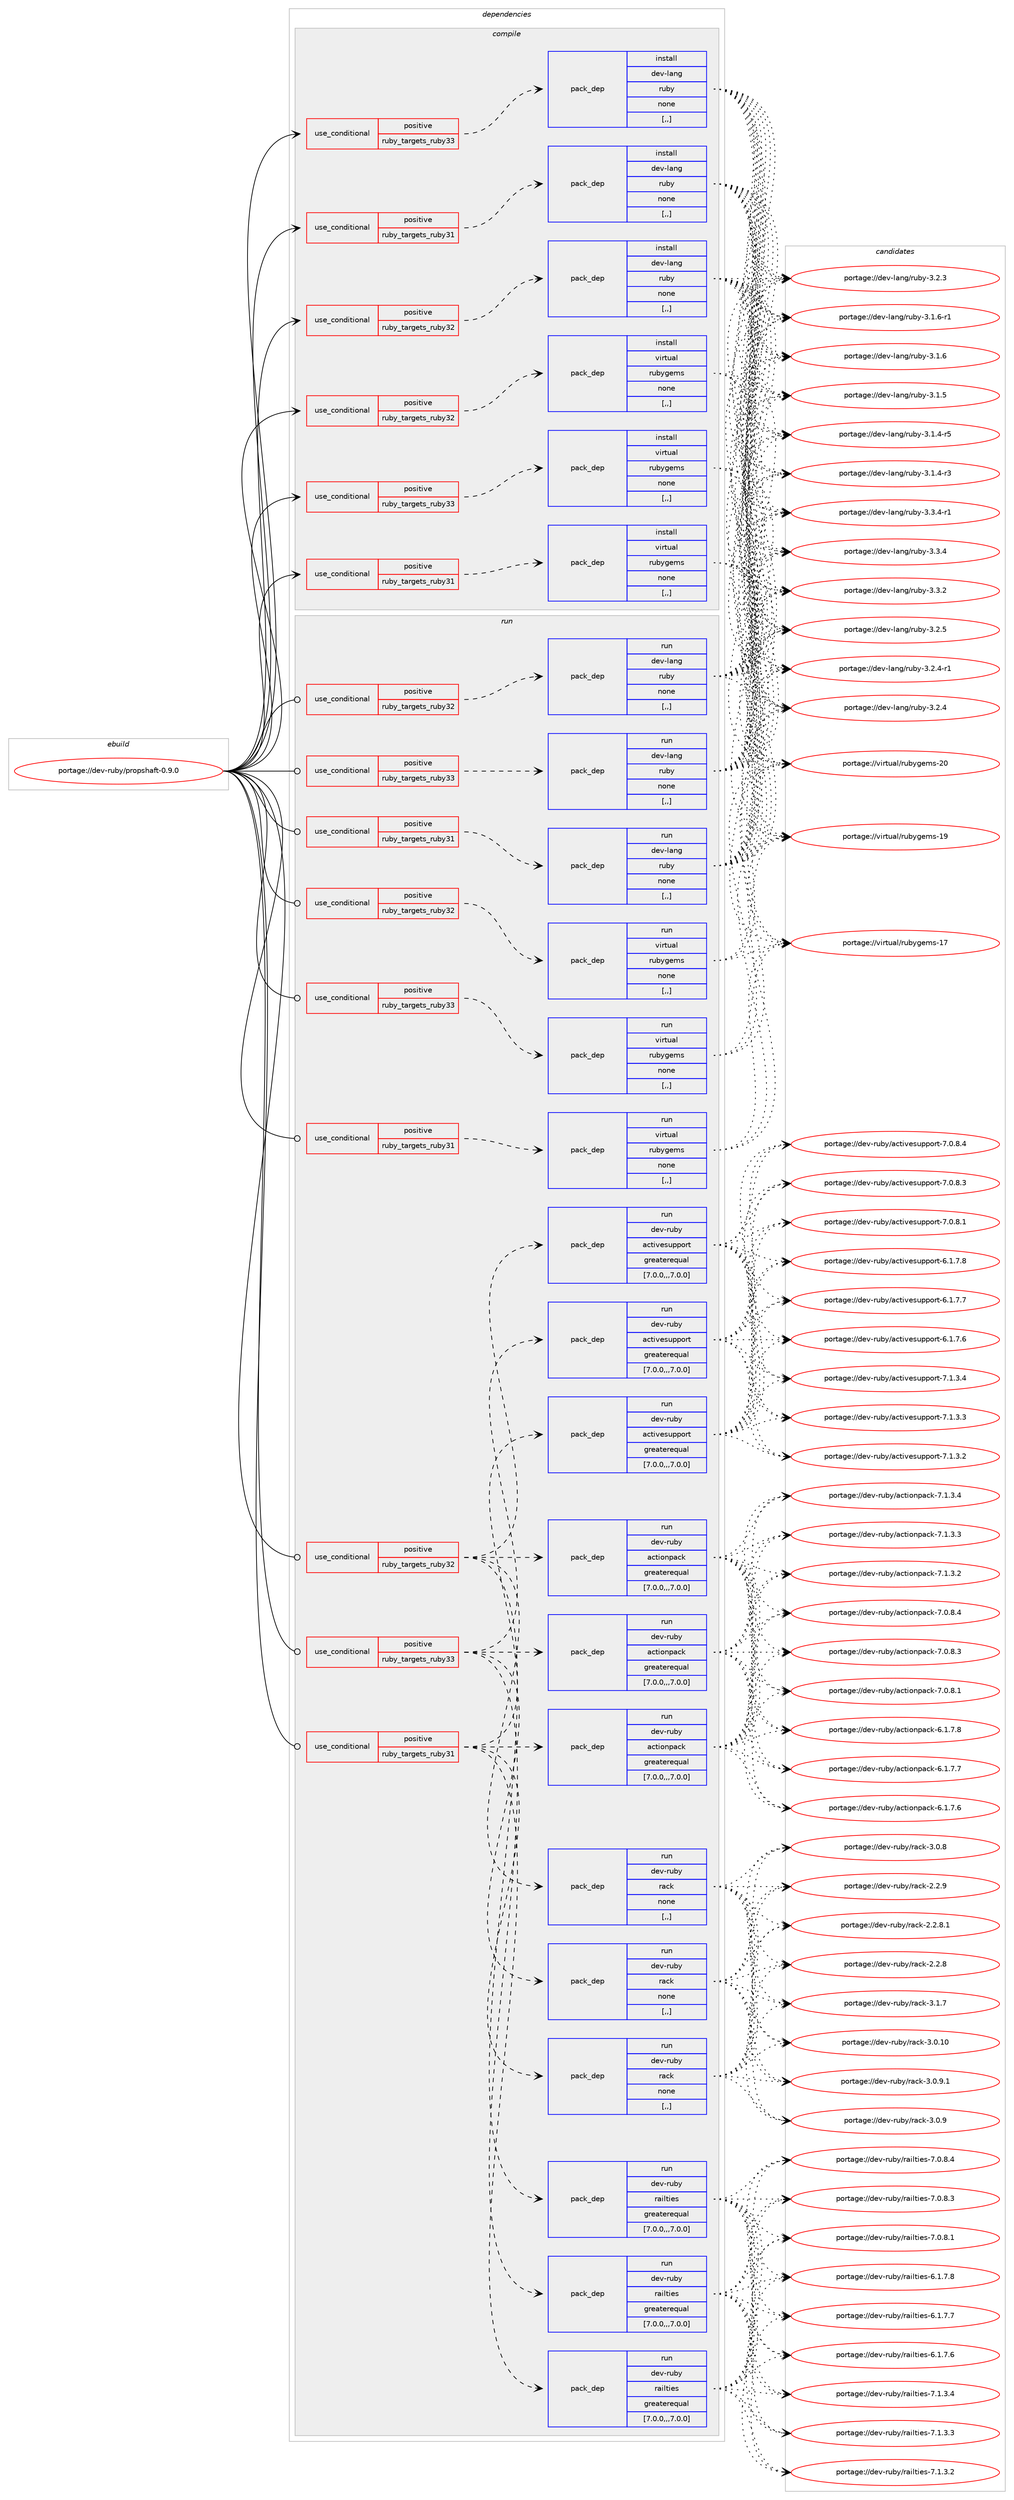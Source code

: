 digraph prolog {

# *************
# Graph options
# *************

newrank=true;
concentrate=true;
compound=true;
graph [rankdir=LR,fontname=Helvetica,fontsize=10,ranksep=1.5];#, ranksep=2.5, nodesep=0.2];
edge  [arrowhead=vee];
node  [fontname=Helvetica,fontsize=10];

# **********
# The ebuild
# **********

subgraph cluster_leftcol {
color=gray;
label=<<i>ebuild</i>>;
id [label="portage://dev-ruby/propshaft-0.9.0", color=red, width=4, href="../dev-ruby/propshaft-0.9.0.svg"];
}

# ****************
# The dependencies
# ****************

subgraph cluster_midcol {
color=gray;
label=<<i>dependencies</i>>;
subgraph cluster_compile {
fillcolor="#eeeeee";
style=filled;
label=<<i>compile</i>>;
subgraph cond52739 {
dependency194597 [label=<<TABLE BORDER="0" CELLBORDER="1" CELLSPACING="0" CELLPADDING="4"><TR><TD ROWSPAN="3" CELLPADDING="10">use_conditional</TD></TR><TR><TD>positive</TD></TR><TR><TD>ruby_targets_ruby31</TD></TR></TABLE>>, shape=none, color=red];
subgraph pack140506 {
dependency194598 [label=<<TABLE BORDER="0" CELLBORDER="1" CELLSPACING="0" CELLPADDING="4" WIDTH="220"><TR><TD ROWSPAN="6" CELLPADDING="30">pack_dep</TD></TR><TR><TD WIDTH="110">install</TD></TR><TR><TD>dev-lang</TD></TR><TR><TD>ruby</TD></TR><TR><TD>none</TD></TR><TR><TD>[,,]</TD></TR></TABLE>>, shape=none, color=blue];
}
dependency194597:e -> dependency194598:w [weight=20,style="dashed",arrowhead="vee"];
}
id:e -> dependency194597:w [weight=20,style="solid",arrowhead="vee"];
subgraph cond52740 {
dependency194599 [label=<<TABLE BORDER="0" CELLBORDER="1" CELLSPACING="0" CELLPADDING="4"><TR><TD ROWSPAN="3" CELLPADDING="10">use_conditional</TD></TR><TR><TD>positive</TD></TR><TR><TD>ruby_targets_ruby31</TD></TR></TABLE>>, shape=none, color=red];
subgraph pack140507 {
dependency194600 [label=<<TABLE BORDER="0" CELLBORDER="1" CELLSPACING="0" CELLPADDING="4" WIDTH="220"><TR><TD ROWSPAN="6" CELLPADDING="30">pack_dep</TD></TR><TR><TD WIDTH="110">install</TD></TR><TR><TD>virtual</TD></TR><TR><TD>rubygems</TD></TR><TR><TD>none</TD></TR><TR><TD>[,,]</TD></TR></TABLE>>, shape=none, color=blue];
}
dependency194599:e -> dependency194600:w [weight=20,style="dashed",arrowhead="vee"];
}
id:e -> dependency194599:w [weight=20,style="solid",arrowhead="vee"];
subgraph cond52741 {
dependency194601 [label=<<TABLE BORDER="0" CELLBORDER="1" CELLSPACING="0" CELLPADDING="4"><TR><TD ROWSPAN="3" CELLPADDING="10">use_conditional</TD></TR><TR><TD>positive</TD></TR><TR><TD>ruby_targets_ruby32</TD></TR></TABLE>>, shape=none, color=red];
subgraph pack140508 {
dependency194602 [label=<<TABLE BORDER="0" CELLBORDER="1" CELLSPACING="0" CELLPADDING="4" WIDTH="220"><TR><TD ROWSPAN="6" CELLPADDING="30">pack_dep</TD></TR><TR><TD WIDTH="110">install</TD></TR><TR><TD>dev-lang</TD></TR><TR><TD>ruby</TD></TR><TR><TD>none</TD></TR><TR><TD>[,,]</TD></TR></TABLE>>, shape=none, color=blue];
}
dependency194601:e -> dependency194602:w [weight=20,style="dashed",arrowhead="vee"];
}
id:e -> dependency194601:w [weight=20,style="solid",arrowhead="vee"];
subgraph cond52742 {
dependency194603 [label=<<TABLE BORDER="0" CELLBORDER="1" CELLSPACING="0" CELLPADDING="4"><TR><TD ROWSPAN="3" CELLPADDING="10">use_conditional</TD></TR><TR><TD>positive</TD></TR><TR><TD>ruby_targets_ruby32</TD></TR></TABLE>>, shape=none, color=red];
subgraph pack140509 {
dependency194604 [label=<<TABLE BORDER="0" CELLBORDER="1" CELLSPACING="0" CELLPADDING="4" WIDTH="220"><TR><TD ROWSPAN="6" CELLPADDING="30">pack_dep</TD></TR><TR><TD WIDTH="110">install</TD></TR><TR><TD>virtual</TD></TR><TR><TD>rubygems</TD></TR><TR><TD>none</TD></TR><TR><TD>[,,]</TD></TR></TABLE>>, shape=none, color=blue];
}
dependency194603:e -> dependency194604:w [weight=20,style="dashed",arrowhead="vee"];
}
id:e -> dependency194603:w [weight=20,style="solid",arrowhead="vee"];
subgraph cond52743 {
dependency194605 [label=<<TABLE BORDER="0" CELLBORDER="1" CELLSPACING="0" CELLPADDING="4"><TR><TD ROWSPAN="3" CELLPADDING="10">use_conditional</TD></TR><TR><TD>positive</TD></TR><TR><TD>ruby_targets_ruby33</TD></TR></TABLE>>, shape=none, color=red];
subgraph pack140510 {
dependency194606 [label=<<TABLE BORDER="0" CELLBORDER="1" CELLSPACING="0" CELLPADDING="4" WIDTH="220"><TR><TD ROWSPAN="6" CELLPADDING="30">pack_dep</TD></TR><TR><TD WIDTH="110">install</TD></TR><TR><TD>dev-lang</TD></TR><TR><TD>ruby</TD></TR><TR><TD>none</TD></TR><TR><TD>[,,]</TD></TR></TABLE>>, shape=none, color=blue];
}
dependency194605:e -> dependency194606:w [weight=20,style="dashed",arrowhead="vee"];
}
id:e -> dependency194605:w [weight=20,style="solid",arrowhead="vee"];
subgraph cond52744 {
dependency194607 [label=<<TABLE BORDER="0" CELLBORDER="1" CELLSPACING="0" CELLPADDING="4"><TR><TD ROWSPAN="3" CELLPADDING="10">use_conditional</TD></TR><TR><TD>positive</TD></TR><TR><TD>ruby_targets_ruby33</TD></TR></TABLE>>, shape=none, color=red];
subgraph pack140511 {
dependency194608 [label=<<TABLE BORDER="0" CELLBORDER="1" CELLSPACING="0" CELLPADDING="4" WIDTH="220"><TR><TD ROWSPAN="6" CELLPADDING="30">pack_dep</TD></TR><TR><TD WIDTH="110">install</TD></TR><TR><TD>virtual</TD></TR><TR><TD>rubygems</TD></TR><TR><TD>none</TD></TR><TR><TD>[,,]</TD></TR></TABLE>>, shape=none, color=blue];
}
dependency194607:e -> dependency194608:w [weight=20,style="dashed",arrowhead="vee"];
}
id:e -> dependency194607:w [weight=20,style="solid",arrowhead="vee"];
}
subgraph cluster_compileandrun {
fillcolor="#eeeeee";
style=filled;
label=<<i>compile and run</i>>;
}
subgraph cluster_run {
fillcolor="#eeeeee";
style=filled;
label=<<i>run</i>>;
subgraph cond52745 {
dependency194609 [label=<<TABLE BORDER="0" CELLBORDER="1" CELLSPACING="0" CELLPADDING="4"><TR><TD ROWSPAN="3" CELLPADDING="10">use_conditional</TD></TR><TR><TD>positive</TD></TR><TR><TD>ruby_targets_ruby31</TD></TR></TABLE>>, shape=none, color=red];
subgraph pack140512 {
dependency194610 [label=<<TABLE BORDER="0" CELLBORDER="1" CELLSPACING="0" CELLPADDING="4" WIDTH="220"><TR><TD ROWSPAN="6" CELLPADDING="30">pack_dep</TD></TR><TR><TD WIDTH="110">run</TD></TR><TR><TD>dev-lang</TD></TR><TR><TD>ruby</TD></TR><TR><TD>none</TD></TR><TR><TD>[,,]</TD></TR></TABLE>>, shape=none, color=blue];
}
dependency194609:e -> dependency194610:w [weight=20,style="dashed",arrowhead="vee"];
}
id:e -> dependency194609:w [weight=20,style="solid",arrowhead="odot"];
subgraph cond52746 {
dependency194611 [label=<<TABLE BORDER="0" CELLBORDER="1" CELLSPACING="0" CELLPADDING="4"><TR><TD ROWSPAN="3" CELLPADDING="10">use_conditional</TD></TR><TR><TD>positive</TD></TR><TR><TD>ruby_targets_ruby31</TD></TR></TABLE>>, shape=none, color=red];
subgraph pack140513 {
dependency194612 [label=<<TABLE BORDER="0" CELLBORDER="1" CELLSPACING="0" CELLPADDING="4" WIDTH="220"><TR><TD ROWSPAN="6" CELLPADDING="30">pack_dep</TD></TR><TR><TD WIDTH="110">run</TD></TR><TR><TD>dev-ruby</TD></TR><TR><TD>actionpack</TD></TR><TR><TD>greaterequal</TD></TR><TR><TD>[7.0.0,,,7.0.0]</TD></TR></TABLE>>, shape=none, color=blue];
}
dependency194611:e -> dependency194612:w [weight=20,style="dashed",arrowhead="vee"];
subgraph pack140514 {
dependency194613 [label=<<TABLE BORDER="0" CELLBORDER="1" CELLSPACING="0" CELLPADDING="4" WIDTH="220"><TR><TD ROWSPAN="6" CELLPADDING="30">pack_dep</TD></TR><TR><TD WIDTH="110">run</TD></TR><TR><TD>dev-ruby</TD></TR><TR><TD>activesupport</TD></TR><TR><TD>greaterequal</TD></TR><TR><TD>[7.0.0,,,7.0.0]</TD></TR></TABLE>>, shape=none, color=blue];
}
dependency194611:e -> dependency194613:w [weight=20,style="dashed",arrowhead="vee"];
subgraph pack140515 {
dependency194614 [label=<<TABLE BORDER="0" CELLBORDER="1" CELLSPACING="0" CELLPADDING="4" WIDTH="220"><TR><TD ROWSPAN="6" CELLPADDING="30">pack_dep</TD></TR><TR><TD WIDTH="110">run</TD></TR><TR><TD>dev-ruby</TD></TR><TR><TD>rack</TD></TR><TR><TD>none</TD></TR><TR><TD>[,,]</TD></TR></TABLE>>, shape=none, color=blue];
}
dependency194611:e -> dependency194614:w [weight=20,style="dashed",arrowhead="vee"];
subgraph pack140516 {
dependency194615 [label=<<TABLE BORDER="0" CELLBORDER="1" CELLSPACING="0" CELLPADDING="4" WIDTH="220"><TR><TD ROWSPAN="6" CELLPADDING="30">pack_dep</TD></TR><TR><TD WIDTH="110">run</TD></TR><TR><TD>dev-ruby</TD></TR><TR><TD>railties</TD></TR><TR><TD>greaterequal</TD></TR><TR><TD>[7.0.0,,,7.0.0]</TD></TR></TABLE>>, shape=none, color=blue];
}
dependency194611:e -> dependency194615:w [weight=20,style="dashed",arrowhead="vee"];
}
id:e -> dependency194611:w [weight=20,style="solid",arrowhead="odot"];
subgraph cond52747 {
dependency194616 [label=<<TABLE BORDER="0" CELLBORDER="1" CELLSPACING="0" CELLPADDING="4"><TR><TD ROWSPAN="3" CELLPADDING="10">use_conditional</TD></TR><TR><TD>positive</TD></TR><TR><TD>ruby_targets_ruby31</TD></TR></TABLE>>, shape=none, color=red];
subgraph pack140517 {
dependency194617 [label=<<TABLE BORDER="0" CELLBORDER="1" CELLSPACING="0" CELLPADDING="4" WIDTH="220"><TR><TD ROWSPAN="6" CELLPADDING="30">pack_dep</TD></TR><TR><TD WIDTH="110">run</TD></TR><TR><TD>virtual</TD></TR><TR><TD>rubygems</TD></TR><TR><TD>none</TD></TR><TR><TD>[,,]</TD></TR></TABLE>>, shape=none, color=blue];
}
dependency194616:e -> dependency194617:w [weight=20,style="dashed",arrowhead="vee"];
}
id:e -> dependency194616:w [weight=20,style="solid",arrowhead="odot"];
subgraph cond52748 {
dependency194618 [label=<<TABLE BORDER="0" CELLBORDER="1" CELLSPACING="0" CELLPADDING="4"><TR><TD ROWSPAN="3" CELLPADDING="10">use_conditional</TD></TR><TR><TD>positive</TD></TR><TR><TD>ruby_targets_ruby32</TD></TR></TABLE>>, shape=none, color=red];
subgraph pack140518 {
dependency194619 [label=<<TABLE BORDER="0" CELLBORDER="1" CELLSPACING="0" CELLPADDING="4" WIDTH="220"><TR><TD ROWSPAN="6" CELLPADDING="30">pack_dep</TD></TR><TR><TD WIDTH="110">run</TD></TR><TR><TD>dev-lang</TD></TR><TR><TD>ruby</TD></TR><TR><TD>none</TD></TR><TR><TD>[,,]</TD></TR></TABLE>>, shape=none, color=blue];
}
dependency194618:e -> dependency194619:w [weight=20,style="dashed",arrowhead="vee"];
}
id:e -> dependency194618:w [weight=20,style="solid",arrowhead="odot"];
subgraph cond52749 {
dependency194620 [label=<<TABLE BORDER="0" CELLBORDER="1" CELLSPACING="0" CELLPADDING="4"><TR><TD ROWSPAN="3" CELLPADDING="10">use_conditional</TD></TR><TR><TD>positive</TD></TR><TR><TD>ruby_targets_ruby32</TD></TR></TABLE>>, shape=none, color=red];
subgraph pack140519 {
dependency194621 [label=<<TABLE BORDER="0" CELLBORDER="1" CELLSPACING="0" CELLPADDING="4" WIDTH="220"><TR><TD ROWSPAN="6" CELLPADDING="30">pack_dep</TD></TR><TR><TD WIDTH="110">run</TD></TR><TR><TD>dev-ruby</TD></TR><TR><TD>actionpack</TD></TR><TR><TD>greaterequal</TD></TR><TR><TD>[7.0.0,,,7.0.0]</TD></TR></TABLE>>, shape=none, color=blue];
}
dependency194620:e -> dependency194621:w [weight=20,style="dashed",arrowhead="vee"];
subgraph pack140520 {
dependency194622 [label=<<TABLE BORDER="0" CELLBORDER="1" CELLSPACING="0" CELLPADDING="4" WIDTH="220"><TR><TD ROWSPAN="6" CELLPADDING="30">pack_dep</TD></TR><TR><TD WIDTH="110">run</TD></TR><TR><TD>dev-ruby</TD></TR><TR><TD>activesupport</TD></TR><TR><TD>greaterequal</TD></TR><TR><TD>[7.0.0,,,7.0.0]</TD></TR></TABLE>>, shape=none, color=blue];
}
dependency194620:e -> dependency194622:w [weight=20,style="dashed",arrowhead="vee"];
subgraph pack140521 {
dependency194623 [label=<<TABLE BORDER="0" CELLBORDER="1" CELLSPACING="0" CELLPADDING="4" WIDTH="220"><TR><TD ROWSPAN="6" CELLPADDING="30">pack_dep</TD></TR><TR><TD WIDTH="110">run</TD></TR><TR><TD>dev-ruby</TD></TR><TR><TD>rack</TD></TR><TR><TD>none</TD></TR><TR><TD>[,,]</TD></TR></TABLE>>, shape=none, color=blue];
}
dependency194620:e -> dependency194623:w [weight=20,style="dashed",arrowhead="vee"];
subgraph pack140522 {
dependency194624 [label=<<TABLE BORDER="0" CELLBORDER="1" CELLSPACING="0" CELLPADDING="4" WIDTH="220"><TR><TD ROWSPAN="6" CELLPADDING="30">pack_dep</TD></TR><TR><TD WIDTH="110">run</TD></TR><TR><TD>dev-ruby</TD></TR><TR><TD>railties</TD></TR><TR><TD>greaterequal</TD></TR><TR><TD>[7.0.0,,,7.0.0]</TD></TR></TABLE>>, shape=none, color=blue];
}
dependency194620:e -> dependency194624:w [weight=20,style="dashed",arrowhead="vee"];
}
id:e -> dependency194620:w [weight=20,style="solid",arrowhead="odot"];
subgraph cond52750 {
dependency194625 [label=<<TABLE BORDER="0" CELLBORDER="1" CELLSPACING="0" CELLPADDING="4"><TR><TD ROWSPAN="3" CELLPADDING="10">use_conditional</TD></TR><TR><TD>positive</TD></TR><TR><TD>ruby_targets_ruby32</TD></TR></TABLE>>, shape=none, color=red];
subgraph pack140523 {
dependency194626 [label=<<TABLE BORDER="0" CELLBORDER="1" CELLSPACING="0" CELLPADDING="4" WIDTH="220"><TR><TD ROWSPAN="6" CELLPADDING="30">pack_dep</TD></TR><TR><TD WIDTH="110">run</TD></TR><TR><TD>virtual</TD></TR><TR><TD>rubygems</TD></TR><TR><TD>none</TD></TR><TR><TD>[,,]</TD></TR></TABLE>>, shape=none, color=blue];
}
dependency194625:e -> dependency194626:w [weight=20,style="dashed",arrowhead="vee"];
}
id:e -> dependency194625:w [weight=20,style="solid",arrowhead="odot"];
subgraph cond52751 {
dependency194627 [label=<<TABLE BORDER="0" CELLBORDER="1" CELLSPACING="0" CELLPADDING="4"><TR><TD ROWSPAN="3" CELLPADDING="10">use_conditional</TD></TR><TR><TD>positive</TD></TR><TR><TD>ruby_targets_ruby33</TD></TR></TABLE>>, shape=none, color=red];
subgraph pack140524 {
dependency194628 [label=<<TABLE BORDER="0" CELLBORDER="1" CELLSPACING="0" CELLPADDING="4" WIDTH="220"><TR><TD ROWSPAN="6" CELLPADDING="30">pack_dep</TD></TR><TR><TD WIDTH="110">run</TD></TR><TR><TD>dev-lang</TD></TR><TR><TD>ruby</TD></TR><TR><TD>none</TD></TR><TR><TD>[,,]</TD></TR></TABLE>>, shape=none, color=blue];
}
dependency194627:e -> dependency194628:w [weight=20,style="dashed",arrowhead="vee"];
}
id:e -> dependency194627:w [weight=20,style="solid",arrowhead="odot"];
subgraph cond52752 {
dependency194629 [label=<<TABLE BORDER="0" CELLBORDER="1" CELLSPACING="0" CELLPADDING="4"><TR><TD ROWSPAN="3" CELLPADDING="10">use_conditional</TD></TR><TR><TD>positive</TD></TR><TR><TD>ruby_targets_ruby33</TD></TR></TABLE>>, shape=none, color=red];
subgraph pack140525 {
dependency194630 [label=<<TABLE BORDER="0" CELLBORDER="1" CELLSPACING="0" CELLPADDING="4" WIDTH="220"><TR><TD ROWSPAN="6" CELLPADDING="30">pack_dep</TD></TR><TR><TD WIDTH="110">run</TD></TR><TR><TD>dev-ruby</TD></TR><TR><TD>actionpack</TD></TR><TR><TD>greaterequal</TD></TR><TR><TD>[7.0.0,,,7.0.0]</TD></TR></TABLE>>, shape=none, color=blue];
}
dependency194629:e -> dependency194630:w [weight=20,style="dashed",arrowhead="vee"];
subgraph pack140526 {
dependency194631 [label=<<TABLE BORDER="0" CELLBORDER="1" CELLSPACING="0" CELLPADDING="4" WIDTH="220"><TR><TD ROWSPAN="6" CELLPADDING="30">pack_dep</TD></TR><TR><TD WIDTH="110">run</TD></TR><TR><TD>dev-ruby</TD></TR><TR><TD>activesupport</TD></TR><TR><TD>greaterequal</TD></TR><TR><TD>[7.0.0,,,7.0.0]</TD></TR></TABLE>>, shape=none, color=blue];
}
dependency194629:e -> dependency194631:w [weight=20,style="dashed",arrowhead="vee"];
subgraph pack140527 {
dependency194632 [label=<<TABLE BORDER="0" CELLBORDER="1" CELLSPACING="0" CELLPADDING="4" WIDTH="220"><TR><TD ROWSPAN="6" CELLPADDING="30">pack_dep</TD></TR><TR><TD WIDTH="110">run</TD></TR><TR><TD>dev-ruby</TD></TR><TR><TD>rack</TD></TR><TR><TD>none</TD></TR><TR><TD>[,,]</TD></TR></TABLE>>, shape=none, color=blue];
}
dependency194629:e -> dependency194632:w [weight=20,style="dashed",arrowhead="vee"];
subgraph pack140528 {
dependency194633 [label=<<TABLE BORDER="0" CELLBORDER="1" CELLSPACING="0" CELLPADDING="4" WIDTH="220"><TR><TD ROWSPAN="6" CELLPADDING="30">pack_dep</TD></TR><TR><TD WIDTH="110">run</TD></TR><TR><TD>dev-ruby</TD></TR><TR><TD>railties</TD></TR><TR><TD>greaterequal</TD></TR><TR><TD>[7.0.0,,,7.0.0]</TD></TR></TABLE>>, shape=none, color=blue];
}
dependency194629:e -> dependency194633:w [weight=20,style="dashed",arrowhead="vee"];
}
id:e -> dependency194629:w [weight=20,style="solid",arrowhead="odot"];
subgraph cond52753 {
dependency194634 [label=<<TABLE BORDER="0" CELLBORDER="1" CELLSPACING="0" CELLPADDING="4"><TR><TD ROWSPAN="3" CELLPADDING="10">use_conditional</TD></TR><TR><TD>positive</TD></TR><TR><TD>ruby_targets_ruby33</TD></TR></TABLE>>, shape=none, color=red];
subgraph pack140529 {
dependency194635 [label=<<TABLE BORDER="0" CELLBORDER="1" CELLSPACING="0" CELLPADDING="4" WIDTH="220"><TR><TD ROWSPAN="6" CELLPADDING="30">pack_dep</TD></TR><TR><TD WIDTH="110">run</TD></TR><TR><TD>virtual</TD></TR><TR><TD>rubygems</TD></TR><TR><TD>none</TD></TR><TR><TD>[,,]</TD></TR></TABLE>>, shape=none, color=blue];
}
dependency194634:e -> dependency194635:w [weight=20,style="dashed",arrowhead="vee"];
}
id:e -> dependency194634:w [weight=20,style="solid",arrowhead="odot"];
}
}

# **************
# The candidates
# **************

subgraph cluster_choices {
rank=same;
color=gray;
label=<<i>candidates</i>>;

subgraph choice140506 {
color=black;
nodesep=1;
choice100101118451089711010347114117981214551465146524511449 [label="portage://dev-lang/ruby-3.3.4-r1", color=red, width=4,href="../dev-lang/ruby-3.3.4-r1.svg"];
choice10010111845108971101034711411798121455146514652 [label="portage://dev-lang/ruby-3.3.4", color=red, width=4,href="../dev-lang/ruby-3.3.4.svg"];
choice10010111845108971101034711411798121455146514650 [label="portage://dev-lang/ruby-3.3.2", color=red, width=4,href="../dev-lang/ruby-3.3.2.svg"];
choice10010111845108971101034711411798121455146504653 [label="portage://dev-lang/ruby-3.2.5", color=red, width=4,href="../dev-lang/ruby-3.2.5.svg"];
choice100101118451089711010347114117981214551465046524511449 [label="portage://dev-lang/ruby-3.2.4-r1", color=red, width=4,href="../dev-lang/ruby-3.2.4-r1.svg"];
choice10010111845108971101034711411798121455146504652 [label="portage://dev-lang/ruby-3.2.4", color=red, width=4,href="../dev-lang/ruby-3.2.4.svg"];
choice10010111845108971101034711411798121455146504651 [label="portage://dev-lang/ruby-3.2.3", color=red, width=4,href="../dev-lang/ruby-3.2.3.svg"];
choice100101118451089711010347114117981214551464946544511449 [label="portage://dev-lang/ruby-3.1.6-r1", color=red, width=4,href="../dev-lang/ruby-3.1.6-r1.svg"];
choice10010111845108971101034711411798121455146494654 [label="portage://dev-lang/ruby-3.1.6", color=red, width=4,href="../dev-lang/ruby-3.1.6.svg"];
choice10010111845108971101034711411798121455146494653 [label="portage://dev-lang/ruby-3.1.5", color=red, width=4,href="../dev-lang/ruby-3.1.5.svg"];
choice100101118451089711010347114117981214551464946524511453 [label="portage://dev-lang/ruby-3.1.4-r5", color=red, width=4,href="../dev-lang/ruby-3.1.4-r5.svg"];
choice100101118451089711010347114117981214551464946524511451 [label="portage://dev-lang/ruby-3.1.4-r3", color=red, width=4,href="../dev-lang/ruby-3.1.4-r3.svg"];
dependency194598:e -> choice100101118451089711010347114117981214551465146524511449:w [style=dotted,weight="100"];
dependency194598:e -> choice10010111845108971101034711411798121455146514652:w [style=dotted,weight="100"];
dependency194598:e -> choice10010111845108971101034711411798121455146514650:w [style=dotted,weight="100"];
dependency194598:e -> choice10010111845108971101034711411798121455146504653:w [style=dotted,weight="100"];
dependency194598:e -> choice100101118451089711010347114117981214551465046524511449:w [style=dotted,weight="100"];
dependency194598:e -> choice10010111845108971101034711411798121455146504652:w [style=dotted,weight="100"];
dependency194598:e -> choice10010111845108971101034711411798121455146504651:w [style=dotted,weight="100"];
dependency194598:e -> choice100101118451089711010347114117981214551464946544511449:w [style=dotted,weight="100"];
dependency194598:e -> choice10010111845108971101034711411798121455146494654:w [style=dotted,weight="100"];
dependency194598:e -> choice10010111845108971101034711411798121455146494653:w [style=dotted,weight="100"];
dependency194598:e -> choice100101118451089711010347114117981214551464946524511453:w [style=dotted,weight="100"];
dependency194598:e -> choice100101118451089711010347114117981214551464946524511451:w [style=dotted,weight="100"];
}
subgraph choice140507 {
color=black;
nodesep=1;
choice118105114116117971084711411798121103101109115455048 [label="portage://virtual/rubygems-20", color=red, width=4,href="../virtual/rubygems-20.svg"];
choice118105114116117971084711411798121103101109115454957 [label="portage://virtual/rubygems-19", color=red, width=4,href="../virtual/rubygems-19.svg"];
choice118105114116117971084711411798121103101109115454955 [label="portage://virtual/rubygems-17", color=red, width=4,href="../virtual/rubygems-17.svg"];
dependency194600:e -> choice118105114116117971084711411798121103101109115455048:w [style=dotted,weight="100"];
dependency194600:e -> choice118105114116117971084711411798121103101109115454957:w [style=dotted,weight="100"];
dependency194600:e -> choice118105114116117971084711411798121103101109115454955:w [style=dotted,weight="100"];
}
subgraph choice140508 {
color=black;
nodesep=1;
choice100101118451089711010347114117981214551465146524511449 [label="portage://dev-lang/ruby-3.3.4-r1", color=red, width=4,href="../dev-lang/ruby-3.3.4-r1.svg"];
choice10010111845108971101034711411798121455146514652 [label="portage://dev-lang/ruby-3.3.4", color=red, width=4,href="../dev-lang/ruby-3.3.4.svg"];
choice10010111845108971101034711411798121455146514650 [label="portage://dev-lang/ruby-3.3.2", color=red, width=4,href="../dev-lang/ruby-3.3.2.svg"];
choice10010111845108971101034711411798121455146504653 [label="portage://dev-lang/ruby-3.2.5", color=red, width=4,href="../dev-lang/ruby-3.2.5.svg"];
choice100101118451089711010347114117981214551465046524511449 [label="portage://dev-lang/ruby-3.2.4-r1", color=red, width=4,href="../dev-lang/ruby-3.2.4-r1.svg"];
choice10010111845108971101034711411798121455146504652 [label="portage://dev-lang/ruby-3.2.4", color=red, width=4,href="../dev-lang/ruby-3.2.4.svg"];
choice10010111845108971101034711411798121455146504651 [label="portage://dev-lang/ruby-3.2.3", color=red, width=4,href="../dev-lang/ruby-3.2.3.svg"];
choice100101118451089711010347114117981214551464946544511449 [label="portage://dev-lang/ruby-3.1.6-r1", color=red, width=4,href="../dev-lang/ruby-3.1.6-r1.svg"];
choice10010111845108971101034711411798121455146494654 [label="portage://dev-lang/ruby-3.1.6", color=red, width=4,href="../dev-lang/ruby-3.1.6.svg"];
choice10010111845108971101034711411798121455146494653 [label="portage://dev-lang/ruby-3.1.5", color=red, width=4,href="../dev-lang/ruby-3.1.5.svg"];
choice100101118451089711010347114117981214551464946524511453 [label="portage://dev-lang/ruby-3.1.4-r5", color=red, width=4,href="../dev-lang/ruby-3.1.4-r5.svg"];
choice100101118451089711010347114117981214551464946524511451 [label="portage://dev-lang/ruby-3.1.4-r3", color=red, width=4,href="../dev-lang/ruby-3.1.4-r3.svg"];
dependency194602:e -> choice100101118451089711010347114117981214551465146524511449:w [style=dotted,weight="100"];
dependency194602:e -> choice10010111845108971101034711411798121455146514652:w [style=dotted,weight="100"];
dependency194602:e -> choice10010111845108971101034711411798121455146514650:w [style=dotted,weight="100"];
dependency194602:e -> choice10010111845108971101034711411798121455146504653:w [style=dotted,weight="100"];
dependency194602:e -> choice100101118451089711010347114117981214551465046524511449:w [style=dotted,weight="100"];
dependency194602:e -> choice10010111845108971101034711411798121455146504652:w [style=dotted,weight="100"];
dependency194602:e -> choice10010111845108971101034711411798121455146504651:w [style=dotted,weight="100"];
dependency194602:e -> choice100101118451089711010347114117981214551464946544511449:w [style=dotted,weight="100"];
dependency194602:e -> choice10010111845108971101034711411798121455146494654:w [style=dotted,weight="100"];
dependency194602:e -> choice10010111845108971101034711411798121455146494653:w [style=dotted,weight="100"];
dependency194602:e -> choice100101118451089711010347114117981214551464946524511453:w [style=dotted,weight="100"];
dependency194602:e -> choice100101118451089711010347114117981214551464946524511451:w [style=dotted,weight="100"];
}
subgraph choice140509 {
color=black;
nodesep=1;
choice118105114116117971084711411798121103101109115455048 [label="portage://virtual/rubygems-20", color=red, width=4,href="../virtual/rubygems-20.svg"];
choice118105114116117971084711411798121103101109115454957 [label="portage://virtual/rubygems-19", color=red, width=4,href="../virtual/rubygems-19.svg"];
choice118105114116117971084711411798121103101109115454955 [label="portage://virtual/rubygems-17", color=red, width=4,href="../virtual/rubygems-17.svg"];
dependency194604:e -> choice118105114116117971084711411798121103101109115455048:w [style=dotted,weight="100"];
dependency194604:e -> choice118105114116117971084711411798121103101109115454957:w [style=dotted,weight="100"];
dependency194604:e -> choice118105114116117971084711411798121103101109115454955:w [style=dotted,weight="100"];
}
subgraph choice140510 {
color=black;
nodesep=1;
choice100101118451089711010347114117981214551465146524511449 [label="portage://dev-lang/ruby-3.3.4-r1", color=red, width=4,href="../dev-lang/ruby-3.3.4-r1.svg"];
choice10010111845108971101034711411798121455146514652 [label="portage://dev-lang/ruby-3.3.4", color=red, width=4,href="../dev-lang/ruby-3.3.4.svg"];
choice10010111845108971101034711411798121455146514650 [label="portage://dev-lang/ruby-3.3.2", color=red, width=4,href="../dev-lang/ruby-3.3.2.svg"];
choice10010111845108971101034711411798121455146504653 [label="portage://dev-lang/ruby-3.2.5", color=red, width=4,href="../dev-lang/ruby-3.2.5.svg"];
choice100101118451089711010347114117981214551465046524511449 [label="portage://dev-lang/ruby-3.2.4-r1", color=red, width=4,href="../dev-lang/ruby-3.2.4-r1.svg"];
choice10010111845108971101034711411798121455146504652 [label="portage://dev-lang/ruby-3.2.4", color=red, width=4,href="../dev-lang/ruby-3.2.4.svg"];
choice10010111845108971101034711411798121455146504651 [label="portage://dev-lang/ruby-3.2.3", color=red, width=4,href="../dev-lang/ruby-3.2.3.svg"];
choice100101118451089711010347114117981214551464946544511449 [label="portage://dev-lang/ruby-3.1.6-r1", color=red, width=4,href="../dev-lang/ruby-3.1.6-r1.svg"];
choice10010111845108971101034711411798121455146494654 [label="portage://dev-lang/ruby-3.1.6", color=red, width=4,href="../dev-lang/ruby-3.1.6.svg"];
choice10010111845108971101034711411798121455146494653 [label="portage://dev-lang/ruby-3.1.5", color=red, width=4,href="../dev-lang/ruby-3.1.5.svg"];
choice100101118451089711010347114117981214551464946524511453 [label="portage://dev-lang/ruby-3.1.4-r5", color=red, width=4,href="../dev-lang/ruby-3.1.4-r5.svg"];
choice100101118451089711010347114117981214551464946524511451 [label="portage://dev-lang/ruby-3.1.4-r3", color=red, width=4,href="../dev-lang/ruby-3.1.4-r3.svg"];
dependency194606:e -> choice100101118451089711010347114117981214551465146524511449:w [style=dotted,weight="100"];
dependency194606:e -> choice10010111845108971101034711411798121455146514652:w [style=dotted,weight="100"];
dependency194606:e -> choice10010111845108971101034711411798121455146514650:w [style=dotted,weight="100"];
dependency194606:e -> choice10010111845108971101034711411798121455146504653:w [style=dotted,weight="100"];
dependency194606:e -> choice100101118451089711010347114117981214551465046524511449:w [style=dotted,weight="100"];
dependency194606:e -> choice10010111845108971101034711411798121455146504652:w [style=dotted,weight="100"];
dependency194606:e -> choice10010111845108971101034711411798121455146504651:w [style=dotted,weight="100"];
dependency194606:e -> choice100101118451089711010347114117981214551464946544511449:w [style=dotted,weight="100"];
dependency194606:e -> choice10010111845108971101034711411798121455146494654:w [style=dotted,weight="100"];
dependency194606:e -> choice10010111845108971101034711411798121455146494653:w [style=dotted,weight="100"];
dependency194606:e -> choice100101118451089711010347114117981214551464946524511453:w [style=dotted,weight="100"];
dependency194606:e -> choice100101118451089711010347114117981214551464946524511451:w [style=dotted,weight="100"];
}
subgraph choice140511 {
color=black;
nodesep=1;
choice118105114116117971084711411798121103101109115455048 [label="portage://virtual/rubygems-20", color=red, width=4,href="../virtual/rubygems-20.svg"];
choice118105114116117971084711411798121103101109115454957 [label="portage://virtual/rubygems-19", color=red, width=4,href="../virtual/rubygems-19.svg"];
choice118105114116117971084711411798121103101109115454955 [label="portage://virtual/rubygems-17", color=red, width=4,href="../virtual/rubygems-17.svg"];
dependency194608:e -> choice118105114116117971084711411798121103101109115455048:w [style=dotted,weight="100"];
dependency194608:e -> choice118105114116117971084711411798121103101109115454957:w [style=dotted,weight="100"];
dependency194608:e -> choice118105114116117971084711411798121103101109115454955:w [style=dotted,weight="100"];
}
subgraph choice140512 {
color=black;
nodesep=1;
choice100101118451089711010347114117981214551465146524511449 [label="portage://dev-lang/ruby-3.3.4-r1", color=red, width=4,href="../dev-lang/ruby-3.3.4-r1.svg"];
choice10010111845108971101034711411798121455146514652 [label="portage://dev-lang/ruby-3.3.4", color=red, width=4,href="../dev-lang/ruby-3.3.4.svg"];
choice10010111845108971101034711411798121455146514650 [label="portage://dev-lang/ruby-3.3.2", color=red, width=4,href="../dev-lang/ruby-3.3.2.svg"];
choice10010111845108971101034711411798121455146504653 [label="portage://dev-lang/ruby-3.2.5", color=red, width=4,href="../dev-lang/ruby-3.2.5.svg"];
choice100101118451089711010347114117981214551465046524511449 [label="portage://dev-lang/ruby-3.2.4-r1", color=red, width=4,href="../dev-lang/ruby-3.2.4-r1.svg"];
choice10010111845108971101034711411798121455146504652 [label="portage://dev-lang/ruby-3.2.4", color=red, width=4,href="../dev-lang/ruby-3.2.4.svg"];
choice10010111845108971101034711411798121455146504651 [label="portage://dev-lang/ruby-3.2.3", color=red, width=4,href="../dev-lang/ruby-3.2.3.svg"];
choice100101118451089711010347114117981214551464946544511449 [label="portage://dev-lang/ruby-3.1.6-r1", color=red, width=4,href="../dev-lang/ruby-3.1.6-r1.svg"];
choice10010111845108971101034711411798121455146494654 [label="portage://dev-lang/ruby-3.1.6", color=red, width=4,href="../dev-lang/ruby-3.1.6.svg"];
choice10010111845108971101034711411798121455146494653 [label="portage://dev-lang/ruby-3.1.5", color=red, width=4,href="../dev-lang/ruby-3.1.5.svg"];
choice100101118451089711010347114117981214551464946524511453 [label="portage://dev-lang/ruby-3.1.4-r5", color=red, width=4,href="../dev-lang/ruby-3.1.4-r5.svg"];
choice100101118451089711010347114117981214551464946524511451 [label="portage://dev-lang/ruby-3.1.4-r3", color=red, width=4,href="../dev-lang/ruby-3.1.4-r3.svg"];
dependency194610:e -> choice100101118451089711010347114117981214551465146524511449:w [style=dotted,weight="100"];
dependency194610:e -> choice10010111845108971101034711411798121455146514652:w [style=dotted,weight="100"];
dependency194610:e -> choice10010111845108971101034711411798121455146514650:w [style=dotted,weight="100"];
dependency194610:e -> choice10010111845108971101034711411798121455146504653:w [style=dotted,weight="100"];
dependency194610:e -> choice100101118451089711010347114117981214551465046524511449:w [style=dotted,weight="100"];
dependency194610:e -> choice10010111845108971101034711411798121455146504652:w [style=dotted,weight="100"];
dependency194610:e -> choice10010111845108971101034711411798121455146504651:w [style=dotted,weight="100"];
dependency194610:e -> choice100101118451089711010347114117981214551464946544511449:w [style=dotted,weight="100"];
dependency194610:e -> choice10010111845108971101034711411798121455146494654:w [style=dotted,weight="100"];
dependency194610:e -> choice10010111845108971101034711411798121455146494653:w [style=dotted,weight="100"];
dependency194610:e -> choice100101118451089711010347114117981214551464946524511453:w [style=dotted,weight="100"];
dependency194610:e -> choice100101118451089711010347114117981214551464946524511451:w [style=dotted,weight="100"];
}
subgraph choice140513 {
color=black;
nodesep=1;
choice100101118451141179812147979911610511111011297991074555464946514652 [label="portage://dev-ruby/actionpack-7.1.3.4", color=red, width=4,href="../dev-ruby/actionpack-7.1.3.4.svg"];
choice100101118451141179812147979911610511111011297991074555464946514651 [label="portage://dev-ruby/actionpack-7.1.3.3", color=red, width=4,href="../dev-ruby/actionpack-7.1.3.3.svg"];
choice100101118451141179812147979911610511111011297991074555464946514650 [label="portage://dev-ruby/actionpack-7.1.3.2", color=red, width=4,href="../dev-ruby/actionpack-7.1.3.2.svg"];
choice100101118451141179812147979911610511111011297991074555464846564652 [label="portage://dev-ruby/actionpack-7.0.8.4", color=red, width=4,href="../dev-ruby/actionpack-7.0.8.4.svg"];
choice100101118451141179812147979911610511111011297991074555464846564651 [label="portage://dev-ruby/actionpack-7.0.8.3", color=red, width=4,href="../dev-ruby/actionpack-7.0.8.3.svg"];
choice100101118451141179812147979911610511111011297991074555464846564649 [label="portage://dev-ruby/actionpack-7.0.8.1", color=red, width=4,href="../dev-ruby/actionpack-7.0.8.1.svg"];
choice100101118451141179812147979911610511111011297991074554464946554656 [label="portage://dev-ruby/actionpack-6.1.7.8", color=red, width=4,href="../dev-ruby/actionpack-6.1.7.8.svg"];
choice100101118451141179812147979911610511111011297991074554464946554655 [label="portage://dev-ruby/actionpack-6.1.7.7", color=red, width=4,href="../dev-ruby/actionpack-6.1.7.7.svg"];
choice100101118451141179812147979911610511111011297991074554464946554654 [label="portage://dev-ruby/actionpack-6.1.7.6", color=red, width=4,href="../dev-ruby/actionpack-6.1.7.6.svg"];
dependency194612:e -> choice100101118451141179812147979911610511111011297991074555464946514652:w [style=dotted,weight="100"];
dependency194612:e -> choice100101118451141179812147979911610511111011297991074555464946514651:w [style=dotted,weight="100"];
dependency194612:e -> choice100101118451141179812147979911610511111011297991074555464946514650:w [style=dotted,weight="100"];
dependency194612:e -> choice100101118451141179812147979911610511111011297991074555464846564652:w [style=dotted,weight="100"];
dependency194612:e -> choice100101118451141179812147979911610511111011297991074555464846564651:w [style=dotted,weight="100"];
dependency194612:e -> choice100101118451141179812147979911610511111011297991074555464846564649:w [style=dotted,weight="100"];
dependency194612:e -> choice100101118451141179812147979911610511111011297991074554464946554656:w [style=dotted,weight="100"];
dependency194612:e -> choice100101118451141179812147979911610511111011297991074554464946554655:w [style=dotted,weight="100"];
dependency194612:e -> choice100101118451141179812147979911610511111011297991074554464946554654:w [style=dotted,weight="100"];
}
subgraph choice140514 {
color=black;
nodesep=1;
choice10010111845114117981214797991161051181011151171121121111141164555464946514652 [label="portage://dev-ruby/activesupport-7.1.3.4", color=red, width=4,href="../dev-ruby/activesupport-7.1.3.4.svg"];
choice10010111845114117981214797991161051181011151171121121111141164555464946514651 [label="portage://dev-ruby/activesupport-7.1.3.3", color=red, width=4,href="../dev-ruby/activesupport-7.1.3.3.svg"];
choice10010111845114117981214797991161051181011151171121121111141164555464946514650 [label="portage://dev-ruby/activesupport-7.1.3.2", color=red, width=4,href="../dev-ruby/activesupport-7.1.3.2.svg"];
choice10010111845114117981214797991161051181011151171121121111141164555464846564652 [label="portage://dev-ruby/activesupport-7.0.8.4", color=red, width=4,href="../dev-ruby/activesupport-7.0.8.4.svg"];
choice10010111845114117981214797991161051181011151171121121111141164555464846564651 [label="portage://dev-ruby/activesupport-7.0.8.3", color=red, width=4,href="../dev-ruby/activesupport-7.0.8.3.svg"];
choice10010111845114117981214797991161051181011151171121121111141164555464846564649 [label="portage://dev-ruby/activesupport-7.0.8.1", color=red, width=4,href="../dev-ruby/activesupport-7.0.8.1.svg"];
choice10010111845114117981214797991161051181011151171121121111141164554464946554656 [label="portage://dev-ruby/activesupport-6.1.7.8", color=red, width=4,href="../dev-ruby/activesupport-6.1.7.8.svg"];
choice10010111845114117981214797991161051181011151171121121111141164554464946554655 [label="portage://dev-ruby/activesupport-6.1.7.7", color=red, width=4,href="../dev-ruby/activesupport-6.1.7.7.svg"];
choice10010111845114117981214797991161051181011151171121121111141164554464946554654 [label="portage://dev-ruby/activesupport-6.1.7.6", color=red, width=4,href="../dev-ruby/activesupport-6.1.7.6.svg"];
dependency194613:e -> choice10010111845114117981214797991161051181011151171121121111141164555464946514652:w [style=dotted,weight="100"];
dependency194613:e -> choice10010111845114117981214797991161051181011151171121121111141164555464946514651:w [style=dotted,weight="100"];
dependency194613:e -> choice10010111845114117981214797991161051181011151171121121111141164555464946514650:w [style=dotted,weight="100"];
dependency194613:e -> choice10010111845114117981214797991161051181011151171121121111141164555464846564652:w [style=dotted,weight="100"];
dependency194613:e -> choice10010111845114117981214797991161051181011151171121121111141164555464846564651:w [style=dotted,weight="100"];
dependency194613:e -> choice10010111845114117981214797991161051181011151171121121111141164555464846564649:w [style=dotted,weight="100"];
dependency194613:e -> choice10010111845114117981214797991161051181011151171121121111141164554464946554656:w [style=dotted,weight="100"];
dependency194613:e -> choice10010111845114117981214797991161051181011151171121121111141164554464946554655:w [style=dotted,weight="100"];
dependency194613:e -> choice10010111845114117981214797991161051181011151171121121111141164554464946554654:w [style=dotted,weight="100"];
}
subgraph choice140515 {
color=black;
nodesep=1;
choice1001011184511411798121471149799107455146494655 [label="portage://dev-ruby/rack-3.1.7", color=red, width=4,href="../dev-ruby/rack-3.1.7.svg"];
choice100101118451141179812147114979910745514648464948 [label="portage://dev-ruby/rack-3.0.10", color=red, width=4,href="../dev-ruby/rack-3.0.10.svg"];
choice10010111845114117981214711497991074551464846574649 [label="portage://dev-ruby/rack-3.0.9.1", color=red, width=4,href="../dev-ruby/rack-3.0.9.1.svg"];
choice1001011184511411798121471149799107455146484657 [label="portage://dev-ruby/rack-3.0.9", color=red, width=4,href="../dev-ruby/rack-3.0.9.svg"];
choice1001011184511411798121471149799107455146484656 [label="portage://dev-ruby/rack-3.0.8", color=red, width=4,href="../dev-ruby/rack-3.0.8.svg"];
choice1001011184511411798121471149799107455046504657 [label="portage://dev-ruby/rack-2.2.9", color=red, width=4,href="../dev-ruby/rack-2.2.9.svg"];
choice10010111845114117981214711497991074550465046564649 [label="portage://dev-ruby/rack-2.2.8.1", color=red, width=4,href="../dev-ruby/rack-2.2.8.1.svg"];
choice1001011184511411798121471149799107455046504656 [label="portage://dev-ruby/rack-2.2.8", color=red, width=4,href="../dev-ruby/rack-2.2.8.svg"];
dependency194614:e -> choice1001011184511411798121471149799107455146494655:w [style=dotted,weight="100"];
dependency194614:e -> choice100101118451141179812147114979910745514648464948:w [style=dotted,weight="100"];
dependency194614:e -> choice10010111845114117981214711497991074551464846574649:w [style=dotted,weight="100"];
dependency194614:e -> choice1001011184511411798121471149799107455146484657:w [style=dotted,weight="100"];
dependency194614:e -> choice1001011184511411798121471149799107455146484656:w [style=dotted,weight="100"];
dependency194614:e -> choice1001011184511411798121471149799107455046504657:w [style=dotted,weight="100"];
dependency194614:e -> choice10010111845114117981214711497991074550465046564649:w [style=dotted,weight="100"];
dependency194614:e -> choice1001011184511411798121471149799107455046504656:w [style=dotted,weight="100"];
}
subgraph choice140516 {
color=black;
nodesep=1;
choice100101118451141179812147114971051081161051011154555464946514652 [label="portage://dev-ruby/railties-7.1.3.4", color=red, width=4,href="../dev-ruby/railties-7.1.3.4.svg"];
choice100101118451141179812147114971051081161051011154555464946514651 [label="portage://dev-ruby/railties-7.1.3.3", color=red, width=4,href="../dev-ruby/railties-7.1.3.3.svg"];
choice100101118451141179812147114971051081161051011154555464946514650 [label="portage://dev-ruby/railties-7.1.3.2", color=red, width=4,href="../dev-ruby/railties-7.1.3.2.svg"];
choice100101118451141179812147114971051081161051011154555464846564652 [label="portage://dev-ruby/railties-7.0.8.4", color=red, width=4,href="../dev-ruby/railties-7.0.8.4.svg"];
choice100101118451141179812147114971051081161051011154555464846564651 [label="portage://dev-ruby/railties-7.0.8.3", color=red, width=4,href="../dev-ruby/railties-7.0.8.3.svg"];
choice100101118451141179812147114971051081161051011154555464846564649 [label="portage://dev-ruby/railties-7.0.8.1", color=red, width=4,href="../dev-ruby/railties-7.0.8.1.svg"];
choice100101118451141179812147114971051081161051011154554464946554656 [label="portage://dev-ruby/railties-6.1.7.8", color=red, width=4,href="../dev-ruby/railties-6.1.7.8.svg"];
choice100101118451141179812147114971051081161051011154554464946554655 [label="portage://dev-ruby/railties-6.1.7.7", color=red, width=4,href="../dev-ruby/railties-6.1.7.7.svg"];
choice100101118451141179812147114971051081161051011154554464946554654 [label="portage://dev-ruby/railties-6.1.7.6", color=red, width=4,href="../dev-ruby/railties-6.1.7.6.svg"];
dependency194615:e -> choice100101118451141179812147114971051081161051011154555464946514652:w [style=dotted,weight="100"];
dependency194615:e -> choice100101118451141179812147114971051081161051011154555464946514651:w [style=dotted,weight="100"];
dependency194615:e -> choice100101118451141179812147114971051081161051011154555464946514650:w [style=dotted,weight="100"];
dependency194615:e -> choice100101118451141179812147114971051081161051011154555464846564652:w [style=dotted,weight="100"];
dependency194615:e -> choice100101118451141179812147114971051081161051011154555464846564651:w [style=dotted,weight="100"];
dependency194615:e -> choice100101118451141179812147114971051081161051011154555464846564649:w [style=dotted,weight="100"];
dependency194615:e -> choice100101118451141179812147114971051081161051011154554464946554656:w [style=dotted,weight="100"];
dependency194615:e -> choice100101118451141179812147114971051081161051011154554464946554655:w [style=dotted,weight="100"];
dependency194615:e -> choice100101118451141179812147114971051081161051011154554464946554654:w [style=dotted,weight="100"];
}
subgraph choice140517 {
color=black;
nodesep=1;
choice118105114116117971084711411798121103101109115455048 [label="portage://virtual/rubygems-20", color=red, width=4,href="../virtual/rubygems-20.svg"];
choice118105114116117971084711411798121103101109115454957 [label="portage://virtual/rubygems-19", color=red, width=4,href="../virtual/rubygems-19.svg"];
choice118105114116117971084711411798121103101109115454955 [label="portage://virtual/rubygems-17", color=red, width=4,href="../virtual/rubygems-17.svg"];
dependency194617:e -> choice118105114116117971084711411798121103101109115455048:w [style=dotted,weight="100"];
dependency194617:e -> choice118105114116117971084711411798121103101109115454957:w [style=dotted,weight="100"];
dependency194617:e -> choice118105114116117971084711411798121103101109115454955:w [style=dotted,weight="100"];
}
subgraph choice140518 {
color=black;
nodesep=1;
choice100101118451089711010347114117981214551465146524511449 [label="portage://dev-lang/ruby-3.3.4-r1", color=red, width=4,href="../dev-lang/ruby-3.3.4-r1.svg"];
choice10010111845108971101034711411798121455146514652 [label="portage://dev-lang/ruby-3.3.4", color=red, width=4,href="../dev-lang/ruby-3.3.4.svg"];
choice10010111845108971101034711411798121455146514650 [label="portage://dev-lang/ruby-3.3.2", color=red, width=4,href="../dev-lang/ruby-3.3.2.svg"];
choice10010111845108971101034711411798121455146504653 [label="portage://dev-lang/ruby-3.2.5", color=red, width=4,href="../dev-lang/ruby-3.2.5.svg"];
choice100101118451089711010347114117981214551465046524511449 [label="portage://dev-lang/ruby-3.2.4-r1", color=red, width=4,href="../dev-lang/ruby-3.2.4-r1.svg"];
choice10010111845108971101034711411798121455146504652 [label="portage://dev-lang/ruby-3.2.4", color=red, width=4,href="../dev-lang/ruby-3.2.4.svg"];
choice10010111845108971101034711411798121455146504651 [label="portage://dev-lang/ruby-3.2.3", color=red, width=4,href="../dev-lang/ruby-3.2.3.svg"];
choice100101118451089711010347114117981214551464946544511449 [label="portage://dev-lang/ruby-3.1.6-r1", color=red, width=4,href="../dev-lang/ruby-3.1.6-r1.svg"];
choice10010111845108971101034711411798121455146494654 [label="portage://dev-lang/ruby-3.1.6", color=red, width=4,href="../dev-lang/ruby-3.1.6.svg"];
choice10010111845108971101034711411798121455146494653 [label="portage://dev-lang/ruby-3.1.5", color=red, width=4,href="../dev-lang/ruby-3.1.5.svg"];
choice100101118451089711010347114117981214551464946524511453 [label="portage://dev-lang/ruby-3.1.4-r5", color=red, width=4,href="../dev-lang/ruby-3.1.4-r5.svg"];
choice100101118451089711010347114117981214551464946524511451 [label="portage://dev-lang/ruby-3.1.4-r3", color=red, width=4,href="../dev-lang/ruby-3.1.4-r3.svg"];
dependency194619:e -> choice100101118451089711010347114117981214551465146524511449:w [style=dotted,weight="100"];
dependency194619:e -> choice10010111845108971101034711411798121455146514652:w [style=dotted,weight="100"];
dependency194619:e -> choice10010111845108971101034711411798121455146514650:w [style=dotted,weight="100"];
dependency194619:e -> choice10010111845108971101034711411798121455146504653:w [style=dotted,weight="100"];
dependency194619:e -> choice100101118451089711010347114117981214551465046524511449:w [style=dotted,weight="100"];
dependency194619:e -> choice10010111845108971101034711411798121455146504652:w [style=dotted,weight="100"];
dependency194619:e -> choice10010111845108971101034711411798121455146504651:w [style=dotted,weight="100"];
dependency194619:e -> choice100101118451089711010347114117981214551464946544511449:w [style=dotted,weight="100"];
dependency194619:e -> choice10010111845108971101034711411798121455146494654:w [style=dotted,weight="100"];
dependency194619:e -> choice10010111845108971101034711411798121455146494653:w [style=dotted,weight="100"];
dependency194619:e -> choice100101118451089711010347114117981214551464946524511453:w [style=dotted,weight="100"];
dependency194619:e -> choice100101118451089711010347114117981214551464946524511451:w [style=dotted,weight="100"];
}
subgraph choice140519 {
color=black;
nodesep=1;
choice100101118451141179812147979911610511111011297991074555464946514652 [label="portage://dev-ruby/actionpack-7.1.3.4", color=red, width=4,href="../dev-ruby/actionpack-7.1.3.4.svg"];
choice100101118451141179812147979911610511111011297991074555464946514651 [label="portage://dev-ruby/actionpack-7.1.3.3", color=red, width=4,href="../dev-ruby/actionpack-7.1.3.3.svg"];
choice100101118451141179812147979911610511111011297991074555464946514650 [label="portage://dev-ruby/actionpack-7.1.3.2", color=red, width=4,href="../dev-ruby/actionpack-7.1.3.2.svg"];
choice100101118451141179812147979911610511111011297991074555464846564652 [label="portage://dev-ruby/actionpack-7.0.8.4", color=red, width=4,href="../dev-ruby/actionpack-7.0.8.4.svg"];
choice100101118451141179812147979911610511111011297991074555464846564651 [label="portage://dev-ruby/actionpack-7.0.8.3", color=red, width=4,href="../dev-ruby/actionpack-7.0.8.3.svg"];
choice100101118451141179812147979911610511111011297991074555464846564649 [label="portage://dev-ruby/actionpack-7.0.8.1", color=red, width=4,href="../dev-ruby/actionpack-7.0.8.1.svg"];
choice100101118451141179812147979911610511111011297991074554464946554656 [label="portage://dev-ruby/actionpack-6.1.7.8", color=red, width=4,href="../dev-ruby/actionpack-6.1.7.8.svg"];
choice100101118451141179812147979911610511111011297991074554464946554655 [label="portage://dev-ruby/actionpack-6.1.7.7", color=red, width=4,href="../dev-ruby/actionpack-6.1.7.7.svg"];
choice100101118451141179812147979911610511111011297991074554464946554654 [label="portage://dev-ruby/actionpack-6.1.7.6", color=red, width=4,href="../dev-ruby/actionpack-6.1.7.6.svg"];
dependency194621:e -> choice100101118451141179812147979911610511111011297991074555464946514652:w [style=dotted,weight="100"];
dependency194621:e -> choice100101118451141179812147979911610511111011297991074555464946514651:w [style=dotted,weight="100"];
dependency194621:e -> choice100101118451141179812147979911610511111011297991074555464946514650:w [style=dotted,weight="100"];
dependency194621:e -> choice100101118451141179812147979911610511111011297991074555464846564652:w [style=dotted,weight="100"];
dependency194621:e -> choice100101118451141179812147979911610511111011297991074555464846564651:w [style=dotted,weight="100"];
dependency194621:e -> choice100101118451141179812147979911610511111011297991074555464846564649:w [style=dotted,weight="100"];
dependency194621:e -> choice100101118451141179812147979911610511111011297991074554464946554656:w [style=dotted,weight="100"];
dependency194621:e -> choice100101118451141179812147979911610511111011297991074554464946554655:w [style=dotted,weight="100"];
dependency194621:e -> choice100101118451141179812147979911610511111011297991074554464946554654:w [style=dotted,weight="100"];
}
subgraph choice140520 {
color=black;
nodesep=1;
choice10010111845114117981214797991161051181011151171121121111141164555464946514652 [label="portage://dev-ruby/activesupport-7.1.3.4", color=red, width=4,href="../dev-ruby/activesupport-7.1.3.4.svg"];
choice10010111845114117981214797991161051181011151171121121111141164555464946514651 [label="portage://dev-ruby/activesupport-7.1.3.3", color=red, width=4,href="../dev-ruby/activesupport-7.1.3.3.svg"];
choice10010111845114117981214797991161051181011151171121121111141164555464946514650 [label="portage://dev-ruby/activesupport-7.1.3.2", color=red, width=4,href="../dev-ruby/activesupport-7.1.3.2.svg"];
choice10010111845114117981214797991161051181011151171121121111141164555464846564652 [label="portage://dev-ruby/activesupport-7.0.8.4", color=red, width=4,href="../dev-ruby/activesupport-7.0.8.4.svg"];
choice10010111845114117981214797991161051181011151171121121111141164555464846564651 [label="portage://dev-ruby/activesupport-7.0.8.3", color=red, width=4,href="../dev-ruby/activesupport-7.0.8.3.svg"];
choice10010111845114117981214797991161051181011151171121121111141164555464846564649 [label="portage://dev-ruby/activesupport-7.0.8.1", color=red, width=4,href="../dev-ruby/activesupport-7.0.8.1.svg"];
choice10010111845114117981214797991161051181011151171121121111141164554464946554656 [label="portage://dev-ruby/activesupport-6.1.7.8", color=red, width=4,href="../dev-ruby/activesupport-6.1.7.8.svg"];
choice10010111845114117981214797991161051181011151171121121111141164554464946554655 [label="portage://dev-ruby/activesupport-6.1.7.7", color=red, width=4,href="../dev-ruby/activesupport-6.1.7.7.svg"];
choice10010111845114117981214797991161051181011151171121121111141164554464946554654 [label="portage://dev-ruby/activesupport-6.1.7.6", color=red, width=4,href="../dev-ruby/activesupport-6.1.7.6.svg"];
dependency194622:e -> choice10010111845114117981214797991161051181011151171121121111141164555464946514652:w [style=dotted,weight="100"];
dependency194622:e -> choice10010111845114117981214797991161051181011151171121121111141164555464946514651:w [style=dotted,weight="100"];
dependency194622:e -> choice10010111845114117981214797991161051181011151171121121111141164555464946514650:w [style=dotted,weight="100"];
dependency194622:e -> choice10010111845114117981214797991161051181011151171121121111141164555464846564652:w [style=dotted,weight="100"];
dependency194622:e -> choice10010111845114117981214797991161051181011151171121121111141164555464846564651:w [style=dotted,weight="100"];
dependency194622:e -> choice10010111845114117981214797991161051181011151171121121111141164555464846564649:w [style=dotted,weight="100"];
dependency194622:e -> choice10010111845114117981214797991161051181011151171121121111141164554464946554656:w [style=dotted,weight="100"];
dependency194622:e -> choice10010111845114117981214797991161051181011151171121121111141164554464946554655:w [style=dotted,weight="100"];
dependency194622:e -> choice10010111845114117981214797991161051181011151171121121111141164554464946554654:w [style=dotted,weight="100"];
}
subgraph choice140521 {
color=black;
nodesep=1;
choice1001011184511411798121471149799107455146494655 [label="portage://dev-ruby/rack-3.1.7", color=red, width=4,href="../dev-ruby/rack-3.1.7.svg"];
choice100101118451141179812147114979910745514648464948 [label="portage://dev-ruby/rack-3.0.10", color=red, width=4,href="../dev-ruby/rack-3.0.10.svg"];
choice10010111845114117981214711497991074551464846574649 [label="portage://dev-ruby/rack-3.0.9.1", color=red, width=4,href="../dev-ruby/rack-3.0.9.1.svg"];
choice1001011184511411798121471149799107455146484657 [label="portage://dev-ruby/rack-3.0.9", color=red, width=4,href="../dev-ruby/rack-3.0.9.svg"];
choice1001011184511411798121471149799107455146484656 [label="portage://dev-ruby/rack-3.0.8", color=red, width=4,href="../dev-ruby/rack-3.0.8.svg"];
choice1001011184511411798121471149799107455046504657 [label="portage://dev-ruby/rack-2.2.9", color=red, width=4,href="../dev-ruby/rack-2.2.9.svg"];
choice10010111845114117981214711497991074550465046564649 [label="portage://dev-ruby/rack-2.2.8.1", color=red, width=4,href="../dev-ruby/rack-2.2.8.1.svg"];
choice1001011184511411798121471149799107455046504656 [label="portage://dev-ruby/rack-2.2.8", color=red, width=4,href="../dev-ruby/rack-2.2.8.svg"];
dependency194623:e -> choice1001011184511411798121471149799107455146494655:w [style=dotted,weight="100"];
dependency194623:e -> choice100101118451141179812147114979910745514648464948:w [style=dotted,weight="100"];
dependency194623:e -> choice10010111845114117981214711497991074551464846574649:w [style=dotted,weight="100"];
dependency194623:e -> choice1001011184511411798121471149799107455146484657:w [style=dotted,weight="100"];
dependency194623:e -> choice1001011184511411798121471149799107455146484656:w [style=dotted,weight="100"];
dependency194623:e -> choice1001011184511411798121471149799107455046504657:w [style=dotted,weight="100"];
dependency194623:e -> choice10010111845114117981214711497991074550465046564649:w [style=dotted,weight="100"];
dependency194623:e -> choice1001011184511411798121471149799107455046504656:w [style=dotted,weight="100"];
}
subgraph choice140522 {
color=black;
nodesep=1;
choice100101118451141179812147114971051081161051011154555464946514652 [label="portage://dev-ruby/railties-7.1.3.4", color=red, width=4,href="../dev-ruby/railties-7.1.3.4.svg"];
choice100101118451141179812147114971051081161051011154555464946514651 [label="portage://dev-ruby/railties-7.1.3.3", color=red, width=4,href="../dev-ruby/railties-7.1.3.3.svg"];
choice100101118451141179812147114971051081161051011154555464946514650 [label="portage://dev-ruby/railties-7.1.3.2", color=red, width=4,href="../dev-ruby/railties-7.1.3.2.svg"];
choice100101118451141179812147114971051081161051011154555464846564652 [label="portage://dev-ruby/railties-7.0.8.4", color=red, width=4,href="../dev-ruby/railties-7.0.8.4.svg"];
choice100101118451141179812147114971051081161051011154555464846564651 [label="portage://dev-ruby/railties-7.0.8.3", color=red, width=4,href="../dev-ruby/railties-7.0.8.3.svg"];
choice100101118451141179812147114971051081161051011154555464846564649 [label="portage://dev-ruby/railties-7.0.8.1", color=red, width=4,href="../dev-ruby/railties-7.0.8.1.svg"];
choice100101118451141179812147114971051081161051011154554464946554656 [label="portage://dev-ruby/railties-6.1.7.8", color=red, width=4,href="../dev-ruby/railties-6.1.7.8.svg"];
choice100101118451141179812147114971051081161051011154554464946554655 [label="portage://dev-ruby/railties-6.1.7.7", color=red, width=4,href="../dev-ruby/railties-6.1.7.7.svg"];
choice100101118451141179812147114971051081161051011154554464946554654 [label="portage://dev-ruby/railties-6.1.7.6", color=red, width=4,href="../dev-ruby/railties-6.1.7.6.svg"];
dependency194624:e -> choice100101118451141179812147114971051081161051011154555464946514652:w [style=dotted,weight="100"];
dependency194624:e -> choice100101118451141179812147114971051081161051011154555464946514651:w [style=dotted,weight="100"];
dependency194624:e -> choice100101118451141179812147114971051081161051011154555464946514650:w [style=dotted,weight="100"];
dependency194624:e -> choice100101118451141179812147114971051081161051011154555464846564652:w [style=dotted,weight="100"];
dependency194624:e -> choice100101118451141179812147114971051081161051011154555464846564651:w [style=dotted,weight="100"];
dependency194624:e -> choice100101118451141179812147114971051081161051011154555464846564649:w [style=dotted,weight="100"];
dependency194624:e -> choice100101118451141179812147114971051081161051011154554464946554656:w [style=dotted,weight="100"];
dependency194624:e -> choice100101118451141179812147114971051081161051011154554464946554655:w [style=dotted,weight="100"];
dependency194624:e -> choice100101118451141179812147114971051081161051011154554464946554654:w [style=dotted,weight="100"];
}
subgraph choice140523 {
color=black;
nodesep=1;
choice118105114116117971084711411798121103101109115455048 [label="portage://virtual/rubygems-20", color=red, width=4,href="../virtual/rubygems-20.svg"];
choice118105114116117971084711411798121103101109115454957 [label="portage://virtual/rubygems-19", color=red, width=4,href="../virtual/rubygems-19.svg"];
choice118105114116117971084711411798121103101109115454955 [label="portage://virtual/rubygems-17", color=red, width=4,href="../virtual/rubygems-17.svg"];
dependency194626:e -> choice118105114116117971084711411798121103101109115455048:w [style=dotted,weight="100"];
dependency194626:e -> choice118105114116117971084711411798121103101109115454957:w [style=dotted,weight="100"];
dependency194626:e -> choice118105114116117971084711411798121103101109115454955:w [style=dotted,weight="100"];
}
subgraph choice140524 {
color=black;
nodesep=1;
choice100101118451089711010347114117981214551465146524511449 [label="portage://dev-lang/ruby-3.3.4-r1", color=red, width=4,href="../dev-lang/ruby-3.3.4-r1.svg"];
choice10010111845108971101034711411798121455146514652 [label="portage://dev-lang/ruby-3.3.4", color=red, width=4,href="../dev-lang/ruby-3.3.4.svg"];
choice10010111845108971101034711411798121455146514650 [label="portage://dev-lang/ruby-3.3.2", color=red, width=4,href="../dev-lang/ruby-3.3.2.svg"];
choice10010111845108971101034711411798121455146504653 [label="portage://dev-lang/ruby-3.2.5", color=red, width=4,href="../dev-lang/ruby-3.2.5.svg"];
choice100101118451089711010347114117981214551465046524511449 [label="portage://dev-lang/ruby-3.2.4-r1", color=red, width=4,href="../dev-lang/ruby-3.2.4-r1.svg"];
choice10010111845108971101034711411798121455146504652 [label="portage://dev-lang/ruby-3.2.4", color=red, width=4,href="../dev-lang/ruby-3.2.4.svg"];
choice10010111845108971101034711411798121455146504651 [label="portage://dev-lang/ruby-3.2.3", color=red, width=4,href="../dev-lang/ruby-3.2.3.svg"];
choice100101118451089711010347114117981214551464946544511449 [label="portage://dev-lang/ruby-3.1.6-r1", color=red, width=4,href="../dev-lang/ruby-3.1.6-r1.svg"];
choice10010111845108971101034711411798121455146494654 [label="portage://dev-lang/ruby-3.1.6", color=red, width=4,href="../dev-lang/ruby-3.1.6.svg"];
choice10010111845108971101034711411798121455146494653 [label="portage://dev-lang/ruby-3.1.5", color=red, width=4,href="../dev-lang/ruby-3.1.5.svg"];
choice100101118451089711010347114117981214551464946524511453 [label="portage://dev-lang/ruby-3.1.4-r5", color=red, width=4,href="../dev-lang/ruby-3.1.4-r5.svg"];
choice100101118451089711010347114117981214551464946524511451 [label="portage://dev-lang/ruby-3.1.4-r3", color=red, width=4,href="../dev-lang/ruby-3.1.4-r3.svg"];
dependency194628:e -> choice100101118451089711010347114117981214551465146524511449:w [style=dotted,weight="100"];
dependency194628:e -> choice10010111845108971101034711411798121455146514652:w [style=dotted,weight="100"];
dependency194628:e -> choice10010111845108971101034711411798121455146514650:w [style=dotted,weight="100"];
dependency194628:e -> choice10010111845108971101034711411798121455146504653:w [style=dotted,weight="100"];
dependency194628:e -> choice100101118451089711010347114117981214551465046524511449:w [style=dotted,weight="100"];
dependency194628:e -> choice10010111845108971101034711411798121455146504652:w [style=dotted,weight="100"];
dependency194628:e -> choice10010111845108971101034711411798121455146504651:w [style=dotted,weight="100"];
dependency194628:e -> choice100101118451089711010347114117981214551464946544511449:w [style=dotted,weight="100"];
dependency194628:e -> choice10010111845108971101034711411798121455146494654:w [style=dotted,weight="100"];
dependency194628:e -> choice10010111845108971101034711411798121455146494653:w [style=dotted,weight="100"];
dependency194628:e -> choice100101118451089711010347114117981214551464946524511453:w [style=dotted,weight="100"];
dependency194628:e -> choice100101118451089711010347114117981214551464946524511451:w [style=dotted,weight="100"];
}
subgraph choice140525 {
color=black;
nodesep=1;
choice100101118451141179812147979911610511111011297991074555464946514652 [label="portage://dev-ruby/actionpack-7.1.3.4", color=red, width=4,href="../dev-ruby/actionpack-7.1.3.4.svg"];
choice100101118451141179812147979911610511111011297991074555464946514651 [label="portage://dev-ruby/actionpack-7.1.3.3", color=red, width=4,href="../dev-ruby/actionpack-7.1.3.3.svg"];
choice100101118451141179812147979911610511111011297991074555464946514650 [label="portage://dev-ruby/actionpack-7.1.3.2", color=red, width=4,href="../dev-ruby/actionpack-7.1.3.2.svg"];
choice100101118451141179812147979911610511111011297991074555464846564652 [label="portage://dev-ruby/actionpack-7.0.8.4", color=red, width=4,href="../dev-ruby/actionpack-7.0.8.4.svg"];
choice100101118451141179812147979911610511111011297991074555464846564651 [label="portage://dev-ruby/actionpack-7.0.8.3", color=red, width=4,href="../dev-ruby/actionpack-7.0.8.3.svg"];
choice100101118451141179812147979911610511111011297991074555464846564649 [label="portage://dev-ruby/actionpack-7.0.8.1", color=red, width=4,href="../dev-ruby/actionpack-7.0.8.1.svg"];
choice100101118451141179812147979911610511111011297991074554464946554656 [label="portage://dev-ruby/actionpack-6.1.7.8", color=red, width=4,href="../dev-ruby/actionpack-6.1.7.8.svg"];
choice100101118451141179812147979911610511111011297991074554464946554655 [label="portage://dev-ruby/actionpack-6.1.7.7", color=red, width=4,href="../dev-ruby/actionpack-6.1.7.7.svg"];
choice100101118451141179812147979911610511111011297991074554464946554654 [label="portage://dev-ruby/actionpack-6.1.7.6", color=red, width=4,href="../dev-ruby/actionpack-6.1.7.6.svg"];
dependency194630:e -> choice100101118451141179812147979911610511111011297991074555464946514652:w [style=dotted,weight="100"];
dependency194630:e -> choice100101118451141179812147979911610511111011297991074555464946514651:w [style=dotted,weight="100"];
dependency194630:e -> choice100101118451141179812147979911610511111011297991074555464946514650:w [style=dotted,weight="100"];
dependency194630:e -> choice100101118451141179812147979911610511111011297991074555464846564652:w [style=dotted,weight="100"];
dependency194630:e -> choice100101118451141179812147979911610511111011297991074555464846564651:w [style=dotted,weight="100"];
dependency194630:e -> choice100101118451141179812147979911610511111011297991074555464846564649:w [style=dotted,weight="100"];
dependency194630:e -> choice100101118451141179812147979911610511111011297991074554464946554656:w [style=dotted,weight="100"];
dependency194630:e -> choice100101118451141179812147979911610511111011297991074554464946554655:w [style=dotted,weight="100"];
dependency194630:e -> choice100101118451141179812147979911610511111011297991074554464946554654:w [style=dotted,weight="100"];
}
subgraph choice140526 {
color=black;
nodesep=1;
choice10010111845114117981214797991161051181011151171121121111141164555464946514652 [label="portage://dev-ruby/activesupport-7.1.3.4", color=red, width=4,href="../dev-ruby/activesupport-7.1.3.4.svg"];
choice10010111845114117981214797991161051181011151171121121111141164555464946514651 [label="portage://dev-ruby/activesupport-7.1.3.3", color=red, width=4,href="../dev-ruby/activesupport-7.1.3.3.svg"];
choice10010111845114117981214797991161051181011151171121121111141164555464946514650 [label="portage://dev-ruby/activesupport-7.1.3.2", color=red, width=4,href="../dev-ruby/activesupport-7.1.3.2.svg"];
choice10010111845114117981214797991161051181011151171121121111141164555464846564652 [label="portage://dev-ruby/activesupport-7.0.8.4", color=red, width=4,href="../dev-ruby/activesupport-7.0.8.4.svg"];
choice10010111845114117981214797991161051181011151171121121111141164555464846564651 [label="portage://dev-ruby/activesupport-7.0.8.3", color=red, width=4,href="../dev-ruby/activesupport-7.0.8.3.svg"];
choice10010111845114117981214797991161051181011151171121121111141164555464846564649 [label="portage://dev-ruby/activesupport-7.0.8.1", color=red, width=4,href="../dev-ruby/activesupport-7.0.8.1.svg"];
choice10010111845114117981214797991161051181011151171121121111141164554464946554656 [label="portage://dev-ruby/activesupport-6.1.7.8", color=red, width=4,href="../dev-ruby/activesupport-6.1.7.8.svg"];
choice10010111845114117981214797991161051181011151171121121111141164554464946554655 [label="portage://dev-ruby/activesupport-6.1.7.7", color=red, width=4,href="../dev-ruby/activesupport-6.1.7.7.svg"];
choice10010111845114117981214797991161051181011151171121121111141164554464946554654 [label="portage://dev-ruby/activesupport-6.1.7.6", color=red, width=4,href="../dev-ruby/activesupport-6.1.7.6.svg"];
dependency194631:e -> choice10010111845114117981214797991161051181011151171121121111141164555464946514652:w [style=dotted,weight="100"];
dependency194631:e -> choice10010111845114117981214797991161051181011151171121121111141164555464946514651:w [style=dotted,weight="100"];
dependency194631:e -> choice10010111845114117981214797991161051181011151171121121111141164555464946514650:w [style=dotted,weight="100"];
dependency194631:e -> choice10010111845114117981214797991161051181011151171121121111141164555464846564652:w [style=dotted,weight="100"];
dependency194631:e -> choice10010111845114117981214797991161051181011151171121121111141164555464846564651:w [style=dotted,weight="100"];
dependency194631:e -> choice10010111845114117981214797991161051181011151171121121111141164555464846564649:w [style=dotted,weight="100"];
dependency194631:e -> choice10010111845114117981214797991161051181011151171121121111141164554464946554656:w [style=dotted,weight="100"];
dependency194631:e -> choice10010111845114117981214797991161051181011151171121121111141164554464946554655:w [style=dotted,weight="100"];
dependency194631:e -> choice10010111845114117981214797991161051181011151171121121111141164554464946554654:w [style=dotted,weight="100"];
}
subgraph choice140527 {
color=black;
nodesep=1;
choice1001011184511411798121471149799107455146494655 [label="portage://dev-ruby/rack-3.1.7", color=red, width=4,href="../dev-ruby/rack-3.1.7.svg"];
choice100101118451141179812147114979910745514648464948 [label="portage://dev-ruby/rack-3.0.10", color=red, width=4,href="../dev-ruby/rack-3.0.10.svg"];
choice10010111845114117981214711497991074551464846574649 [label="portage://dev-ruby/rack-3.0.9.1", color=red, width=4,href="../dev-ruby/rack-3.0.9.1.svg"];
choice1001011184511411798121471149799107455146484657 [label="portage://dev-ruby/rack-3.0.9", color=red, width=4,href="../dev-ruby/rack-3.0.9.svg"];
choice1001011184511411798121471149799107455146484656 [label="portage://dev-ruby/rack-3.0.8", color=red, width=4,href="../dev-ruby/rack-3.0.8.svg"];
choice1001011184511411798121471149799107455046504657 [label="portage://dev-ruby/rack-2.2.9", color=red, width=4,href="../dev-ruby/rack-2.2.9.svg"];
choice10010111845114117981214711497991074550465046564649 [label="portage://dev-ruby/rack-2.2.8.1", color=red, width=4,href="../dev-ruby/rack-2.2.8.1.svg"];
choice1001011184511411798121471149799107455046504656 [label="portage://dev-ruby/rack-2.2.8", color=red, width=4,href="../dev-ruby/rack-2.2.8.svg"];
dependency194632:e -> choice1001011184511411798121471149799107455146494655:w [style=dotted,weight="100"];
dependency194632:e -> choice100101118451141179812147114979910745514648464948:w [style=dotted,weight="100"];
dependency194632:e -> choice10010111845114117981214711497991074551464846574649:w [style=dotted,weight="100"];
dependency194632:e -> choice1001011184511411798121471149799107455146484657:w [style=dotted,weight="100"];
dependency194632:e -> choice1001011184511411798121471149799107455146484656:w [style=dotted,weight="100"];
dependency194632:e -> choice1001011184511411798121471149799107455046504657:w [style=dotted,weight="100"];
dependency194632:e -> choice10010111845114117981214711497991074550465046564649:w [style=dotted,weight="100"];
dependency194632:e -> choice1001011184511411798121471149799107455046504656:w [style=dotted,weight="100"];
}
subgraph choice140528 {
color=black;
nodesep=1;
choice100101118451141179812147114971051081161051011154555464946514652 [label="portage://dev-ruby/railties-7.1.3.4", color=red, width=4,href="../dev-ruby/railties-7.1.3.4.svg"];
choice100101118451141179812147114971051081161051011154555464946514651 [label="portage://dev-ruby/railties-7.1.3.3", color=red, width=4,href="../dev-ruby/railties-7.1.3.3.svg"];
choice100101118451141179812147114971051081161051011154555464946514650 [label="portage://dev-ruby/railties-7.1.3.2", color=red, width=4,href="../dev-ruby/railties-7.1.3.2.svg"];
choice100101118451141179812147114971051081161051011154555464846564652 [label="portage://dev-ruby/railties-7.0.8.4", color=red, width=4,href="../dev-ruby/railties-7.0.8.4.svg"];
choice100101118451141179812147114971051081161051011154555464846564651 [label="portage://dev-ruby/railties-7.0.8.3", color=red, width=4,href="../dev-ruby/railties-7.0.8.3.svg"];
choice100101118451141179812147114971051081161051011154555464846564649 [label="portage://dev-ruby/railties-7.0.8.1", color=red, width=4,href="../dev-ruby/railties-7.0.8.1.svg"];
choice100101118451141179812147114971051081161051011154554464946554656 [label="portage://dev-ruby/railties-6.1.7.8", color=red, width=4,href="../dev-ruby/railties-6.1.7.8.svg"];
choice100101118451141179812147114971051081161051011154554464946554655 [label="portage://dev-ruby/railties-6.1.7.7", color=red, width=4,href="../dev-ruby/railties-6.1.7.7.svg"];
choice100101118451141179812147114971051081161051011154554464946554654 [label="portage://dev-ruby/railties-6.1.7.6", color=red, width=4,href="../dev-ruby/railties-6.1.7.6.svg"];
dependency194633:e -> choice100101118451141179812147114971051081161051011154555464946514652:w [style=dotted,weight="100"];
dependency194633:e -> choice100101118451141179812147114971051081161051011154555464946514651:w [style=dotted,weight="100"];
dependency194633:e -> choice100101118451141179812147114971051081161051011154555464946514650:w [style=dotted,weight="100"];
dependency194633:e -> choice100101118451141179812147114971051081161051011154555464846564652:w [style=dotted,weight="100"];
dependency194633:e -> choice100101118451141179812147114971051081161051011154555464846564651:w [style=dotted,weight="100"];
dependency194633:e -> choice100101118451141179812147114971051081161051011154555464846564649:w [style=dotted,weight="100"];
dependency194633:e -> choice100101118451141179812147114971051081161051011154554464946554656:w [style=dotted,weight="100"];
dependency194633:e -> choice100101118451141179812147114971051081161051011154554464946554655:w [style=dotted,weight="100"];
dependency194633:e -> choice100101118451141179812147114971051081161051011154554464946554654:w [style=dotted,weight="100"];
}
subgraph choice140529 {
color=black;
nodesep=1;
choice118105114116117971084711411798121103101109115455048 [label="portage://virtual/rubygems-20", color=red, width=4,href="../virtual/rubygems-20.svg"];
choice118105114116117971084711411798121103101109115454957 [label="portage://virtual/rubygems-19", color=red, width=4,href="../virtual/rubygems-19.svg"];
choice118105114116117971084711411798121103101109115454955 [label="portage://virtual/rubygems-17", color=red, width=4,href="../virtual/rubygems-17.svg"];
dependency194635:e -> choice118105114116117971084711411798121103101109115455048:w [style=dotted,weight="100"];
dependency194635:e -> choice118105114116117971084711411798121103101109115454957:w [style=dotted,weight="100"];
dependency194635:e -> choice118105114116117971084711411798121103101109115454955:w [style=dotted,weight="100"];
}
}

}
